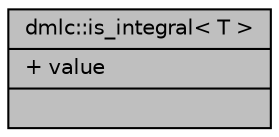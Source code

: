 digraph "dmlc::is_integral&lt; T &gt;"
{
 // LATEX_PDF_SIZE
  edge [fontname="Helvetica",fontsize="10",labelfontname="Helvetica",labelfontsize="10"];
  node [fontname="Helvetica",fontsize="10",shape=record];
  Node1 [label="{dmlc::is_integral\< T \>\n|+ value\l|}",height=0.2,width=0.4,color="black", fillcolor="grey75", style="filled", fontcolor="black",tooltip="whether a type is integer type"];
}

